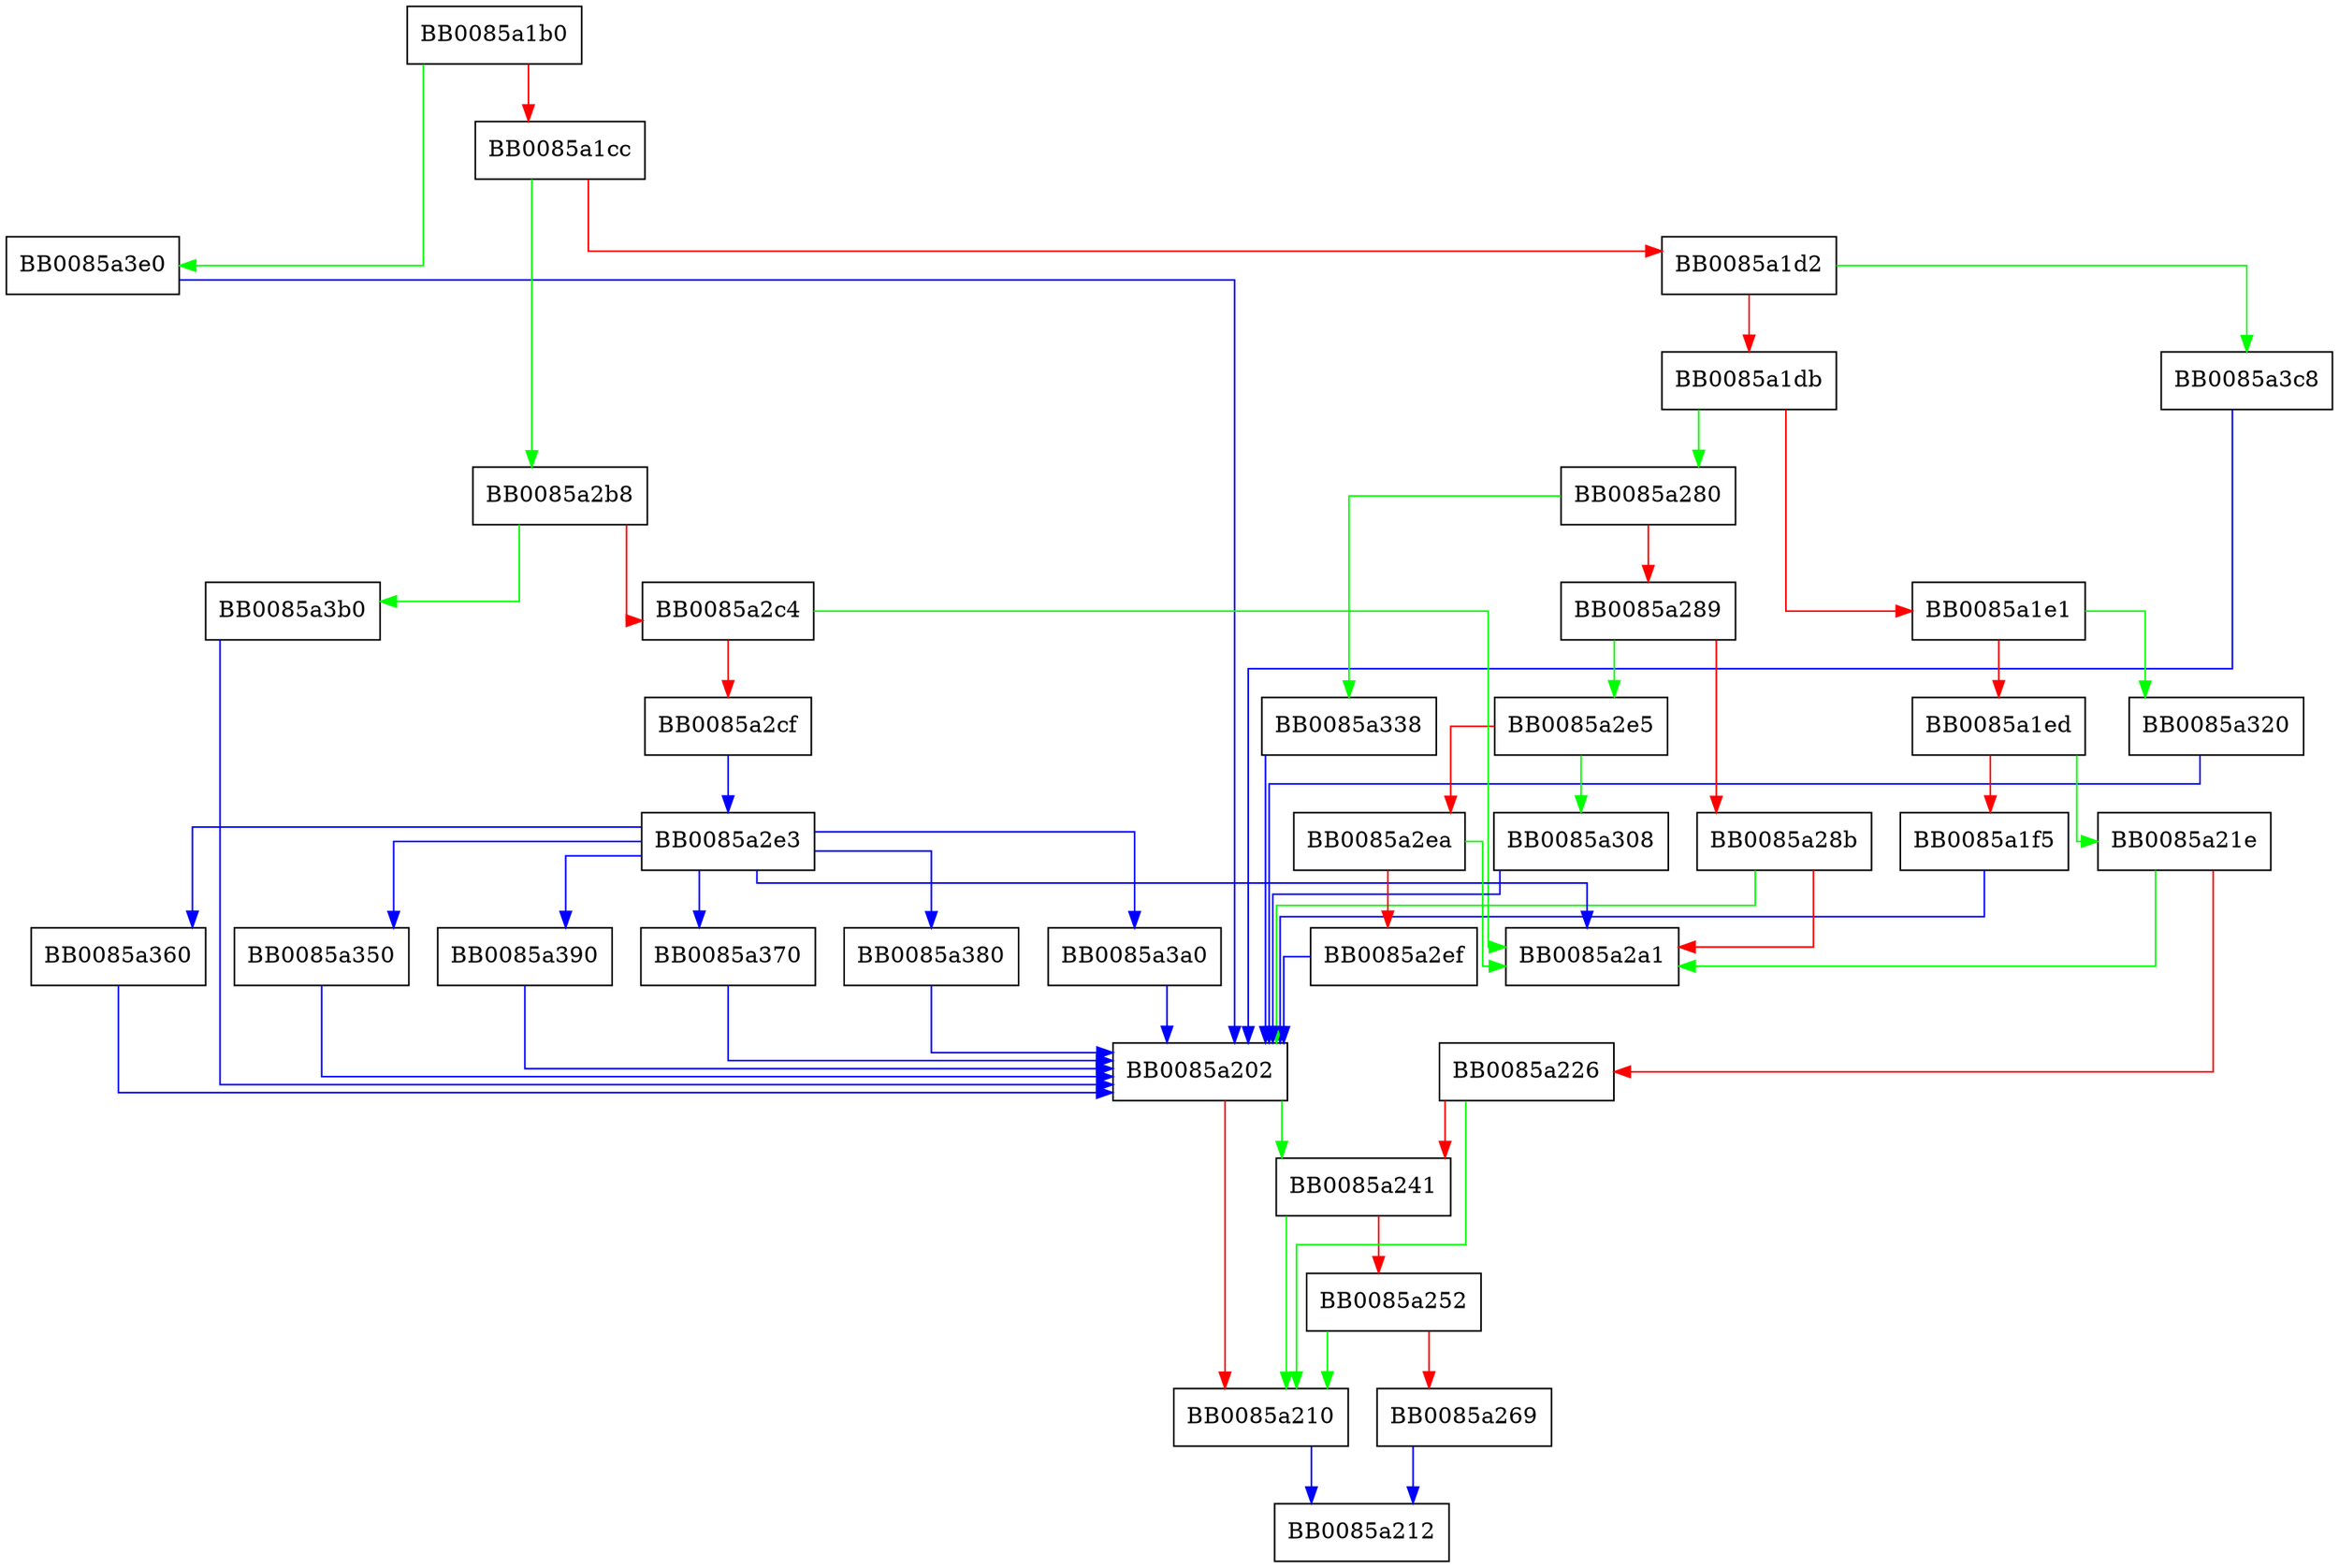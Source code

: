 digraph ossl_DER_w_algorithmIdentifier_MDWithRSAEncryption {
  node [shape="box"];
  graph [splines=ortho];
  BB0085a1b0 -> BB0085a3e0 [color="green"];
  BB0085a1b0 -> BB0085a1cc [color="red"];
  BB0085a1cc -> BB0085a2b8 [color="green"];
  BB0085a1cc -> BB0085a1d2 [color="red"];
  BB0085a1d2 -> BB0085a3c8 [color="green"];
  BB0085a1d2 -> BB0085a1db [color="red"];
  BB0085a1db -> BB0085a280 [color="green"];
  BB0085a1db -> BB0085a1e1 [color="red"];
  BB0085a1e1 -> BB0085a320 [color="green"];
  BB0085a1e1 -> BB0085a1ed [color="red"];
  BB0085a1ed -> BB0085a21e [color="green"];
  BB0085a1ed -> BB0085a1f5 [color="red"];
  BB0085a1f5 -> BB0085a202 [color="blue"];
  BB0085a202 -> BB0085a241 [color="green"];
  BB0085a202 -> BB0085a210 [color="red"];
  BB0085a210 -> BB0085a212 [color="blue"];
  BB0085a21e -> BB0085a2a1 [color="green"];
  BB0085a21e -> BB0085a226 [color="red"];
  BB0085a226 -> BB0085a210 [color="green"];
  BB0085a226 -> BB0085a241 [color="red"];
  BB0085a241 -> BB0085a210 [color="green"];
  BB0085a241 -> BB0085a252 [color="red"];
  BB0085a252 -> BB0085a210 [color="green"];
  BB0085a252 -> BB0085a269 [color="red"];
  BB0085a269 -> BB0085a212 [color="blue"];
  BB0085a280 -> BB0085a338 [color="green"];
  BB0085a280 -> BB0085a289 [color="red"];
  BB0085a289 -> BB0085a2e5 [color="green"];
  BB0085a289 -> BB0085a28b [color="red"];
  BB0085a28b -> BB0085a202 [color="green"];
  BB0085a28b -> BB0085a2a1 [color="red"];
  BB0085a2b8 -> BB0085a3b0 [color="green"];
  BB0085a2b8 -> BB0085a2c4 [color="red"];
  BB0085a2c4 -> BB0085a2a1 [color="green"];
  BB0085a2c4 -> BB0085a2cf [color="red"];
  BB0085a2cf -> BB0085a2e3 [color="blue"];
  BB0085a2e3 -> BB0085a360 [color="blue"];
  BB0085a2e3 -> BB0085a350 [color="blue"];
  BB0085a2e3 -> BB0085a390 [color="blue"];
  BB0085a2e3 -> BB0085a370 [color="blue"];
  BB0085a2e3 -> BB0085a380 [color="blue"];
  BB0085a2e3 -> BB0085a3a0 [color="blue"];
  BB0085a2e3 -> BB0085a2a1 [color="blue"];
  BB0085a2e5 -> BB0085a308 [color="green"];
  BB0085a2e5 -> BB0085a2ea [color="red"];
  BB0085a2ea -> BB0085a2a1 [color="green"];
  BB0085a2ea -> BB0085a2ef [color="red"];
  BB0085a2ef -> BB0085a202 [color="blue"];
  BB0085a308 -> BB0085a202 [color="blue"];
  BB0085a320 -> BB0085a202 [color="blue"];
  BB0085a338 -> BB0085a202 [color="blue"];
  BB0085a350 -> BB0085a202 [color="blue"];
  BB0085a360 -> BB0085a202 [color="blue"];
  BB0085a370 -> BB0085a202 [color="blue"];
  BB0085a380 -> BB0085a202 [color="blue"];
  BB0085a390 -> BB0085a202 [color="blue"];
  BB0085a3a0 -> BB0085a202 [color="blue"];
  BB0085a3b0 -> BB0085a202 [color="blue"];
  BB0085a3c8 -> BB0085a202 [color="blue"];
  BB0085a3e0 -> BB0085a202 [color="blue"];
}